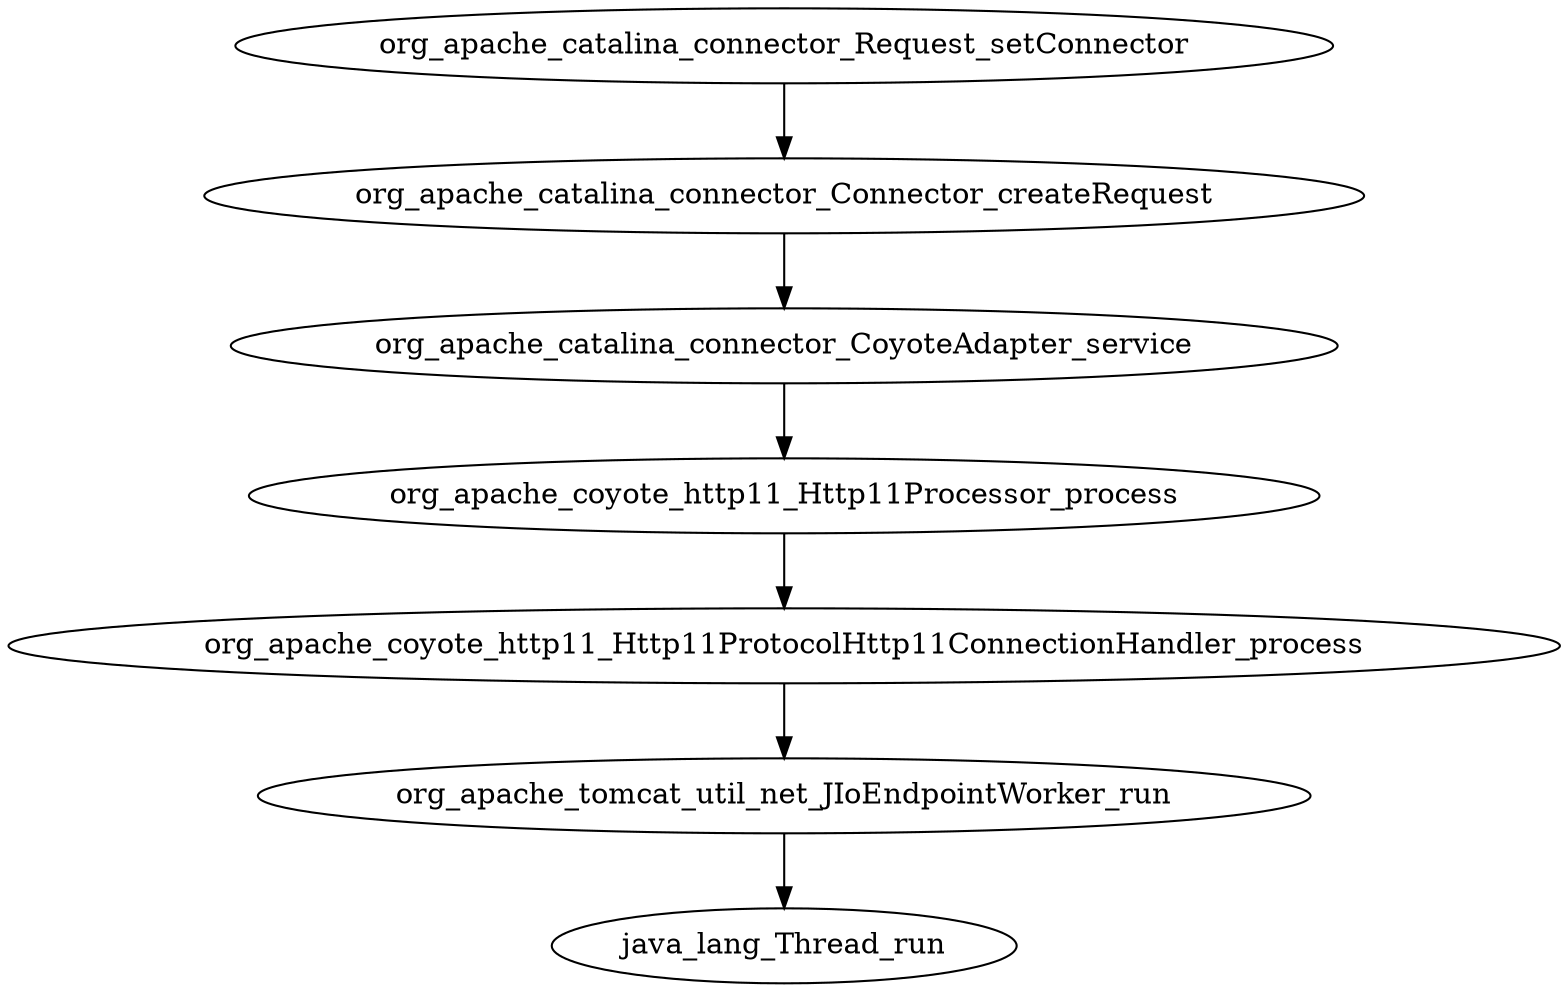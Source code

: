 digraph {
org_apache_catalina_connector_Request_setConnector -> org_apache_catalina_connector_Connector_createRequest
org_apache_catalina_connector_Connector_createRequest -> org_apache_catalina_connector_CoyoteAdapter_service
org_apache_catalina_connector_CoyoteAdapter_service -> org_apache_coyote_http11_Http11Processor_process
org_apache_coyote_http11_Http11Processor_process -> org_apache_coyote_http11_Http11ProtocolHttp11ConnectionHandler_process
org_apache_coyote_http11_Http11ProtocolHttp11ConnectionHandler_process -> org_apache_tomcat_util_net_JIoEndpointWorker_run
org_apache_tomcat_util_net_JIoEndpointWorker_run -> java_lang_Thread_run
}